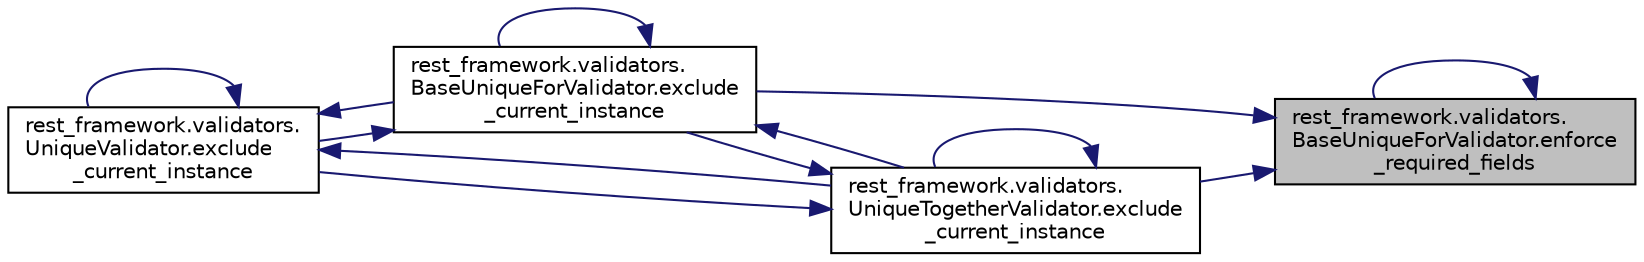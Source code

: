 digraph "rest_framework.validators.BaseUniqueForValidator.enforce_required_fields"
{
 // LATEX_PDF_SIZE
  edge [fontname="Helvetica",fontsize="10",labelfontname="Helvetica",labelfontsize="10"];
  node [fontname="Helvetica",fontsize="10",shape=record];
  rankdir="RL";
  Node1 [label="rest_framework.validators.\lBaseUniqueForValidator.enforce\l_required_fields",height=0.2,width=0.4,color="black", fillcolor="grey75", style="filled", fontcolor="black",tooltip=" "];
  Node1 -> Node1 [dir="back",color="midnightblue",fontsize="10",style="solid",fontname="Helvetica"];
  Node1 -> Node2 [dir="back",color="midnightblue",fontsize="10",style="solid",fontname="Helvetica"];
  Node2 [label="rest_framework.validators.\lUniqueTogetherValidator.exclude\l_current_instance",height=0.2,width=0.4,color="black", fillcolor="white", style="filled",URL="$d8/df3/classrest__framework_1_1validators_1_1_unique_together_validator.html#a872e5afbee8c4160bba291bf2dbc9a96",tooltip=" "];
  Node2 -> Node2 [dir="back",color="midnightblue",fontsize="10",style="solid",fontname="Helvetica"];
  Node2 -> Node3 [dir="back",color="midnightblue",fontsize="10",style="solid",fontname="Helvetica"];
  Node3 [label="rest_framework.validators.\lBaseUniqueForValidator.exclude\l_current_instance",height=0.2,width=0.4,color="black", fillcolor="white", style="filled",URL="$d7/d15/classrest__framework_1_1validators_1_1_base_unique_for_validator.html#a695aa68f1278ccc42fad6fa2153c5da0",tooltip=" "];
  Node3 -> Node2 [dir="back",color="midnightblue",fontsize="10",style="solid",fontname="Helvetica"];
  Node3 -> Node3 [dir="back",color="midnightblue",fontsize="10",style="solid",fontname="Helvetica"];
  Node3 -> Node4 [dir="back",color="midnightblue",fontsize="10",style="solid",fontname="Helvetica"];
  Node4 [label="rest_framework.validators.\lUniqueValidator.exclude\l_current_instance",height=0.2,width=0.4,color="black", fillcolor="white", style="filled",URL="$df/dfd/classrest__framework_1_1validators_1_1_unique_validator.html#af919fcec709e412d91fe08286e1900db",tooltip=" "];
  Node4 -> Node2 [dir="back",color="midnightblue",fontsize="10",style="solid",fontname="Helvetica"];
  Node4 -> Node3 [dir="back",color="midnightblue",fontsize="10",style="solid",fontname="Helvetica"];
  Node4 -> Node4 [dir="back",color="midnightblue",fontsize="10",style="solid",fontname="Helvetica"];
  Node2 -> Node4 [dir="back",color="midnightblue",fontsize="10",style="solid",fontname="Helvetica"];
  Node1 -> Node3 [dir="back",color="midnightblue",fontsize="10",style="solid",fontname="Helvetica"];
}
